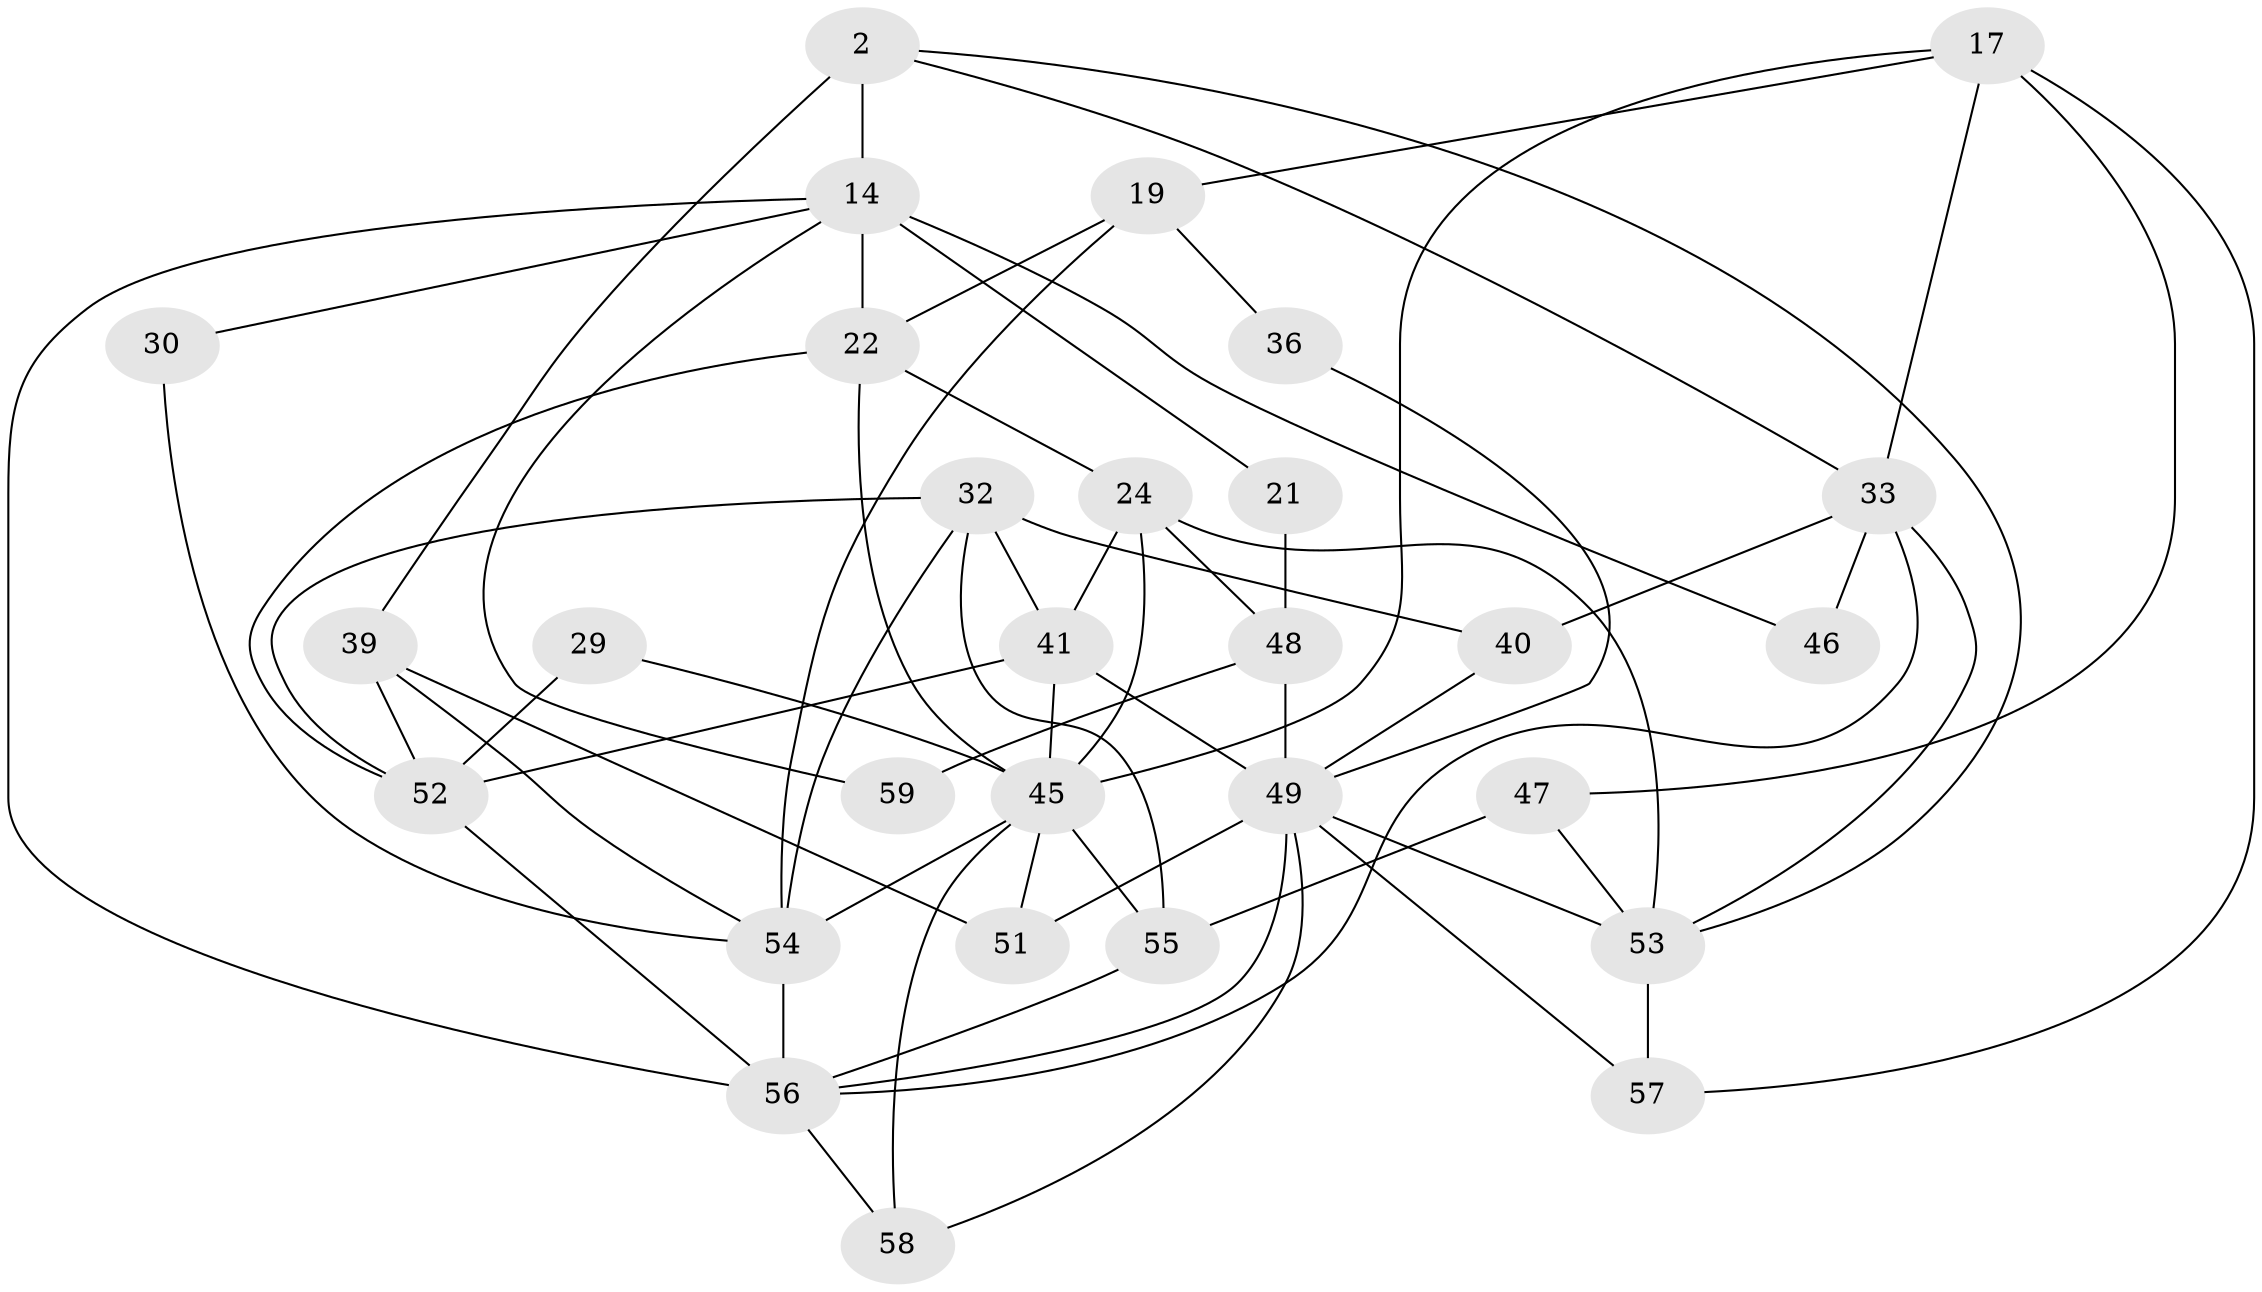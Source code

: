// original degree distribution, {3: 0.288135593220339, 5: 0.1864406779661017, 4: 0.3050847457627119, 8: 0.05084745762711865, 2: 0.11864406779661017, 7: 0.03389830508474576, 6: 0.01694915254237288}
// Generated by graph-tools (version 1.1) at 2025/53/03/04/25 21:53:03]
// undirected, 29 vertices, 64 edges
graph export_dot {
graph [start="1"]
  node [color=gray90,style=filled];
  2;
  14;
  17 [super="+11"];
  19;
  21;
  22 [super="+7"];
  24 [super="+18+20"];
  29 [super="+26"];
  30;
  32 [super="+15"];
  33;
  36;
  39 [super="+4"];
  40 [super="+16"];
  41 [super="+37"];
  45 [super="+35"];
  46;
  47 [super="+23"];
  48;
  49 [super="+9+34"];
  51;
  52 [super="+10+27"];
  53 [super="+43+38"];
  54 [super="+13+50"];
  55;
  56 [super="+42+28"];
  57;
  58 [super="+1"];
  59;
  2 -- 33;
  2 -- 14;
  2 -- 39 [weight=2];
  2 -- 53;
  14 -- 21;
  14 -- 22 [weight=2];
  14 -- 30;
  14 -- 46;
  14 -- 56;
  14 -- 59;
  17 -- 19;
  17 -- 33 [weight=2];
  17 -- 47;
  17 -- 57;
  17 -- 45 [weight=2];
  19 -- 22;
  19 -- 36;
  19 -- 54;
  21 -- 48;
  22 -- 24;
  22 -- 45 [weight=4];
  22 -- 52;
  24 -- 41;
  24 -- 45 [weight=2];
  24 -- 48;
  24 -- 53 [weight=2];
  29 -- 45;
  29 -- 52 [weight=3];
  30 -- 54;
  32 -- 40;
  32 -- 54 [weight=2];
  32 -- 52;
  32 -- 55;
  32 -- 41;
  33 -- 40 [weight=2];
  33 -- 46;
  33 -- 53;
  33 -- 56;
  36 -- 49;
  39 -- 51;
  39 -- 52;
  39 -- 54;
  40 -- 49;
  41 -- 45 [weight=4];
  41 -- 52;
  41 -- 49;
  45 -- 51;
  45 -- 58 [weight=2];
  45 -- 55;
  45 -- 54 [weight=2];
  47 -- 55 [weight=2];
  47 -- 53;
  48 -- 49 [weight=3];
  48 -- 59;
  49 -- 53;
  49 -- 58;
  49 -- 51;
  49 -- 56 [weight=2];
  49 -- 57;
  52 -- 56;
  53 -- 57;
  54 -- 56;
  55 -- 56;
  56 -- 58 [weight=2];
}
